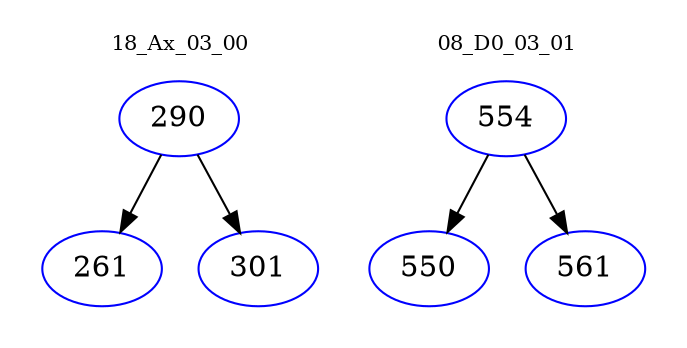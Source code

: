 digraph{
subgraph cluster_0 {
color = white
label = "18_Ax_03_00";
fontsize=10;
T0_290 [label="290", color="blue"]
T0_290 -> T0_261 [color="black"]
T0_261 [label="261", color="blue"]
T0_290 -> T0_301 [color="black"]
T0_301 [label="301", color="blue"]
}
subgraph cluster_1 {
color = white
label = "08_D0_03_01";
fontsize=10;
T1_554 [label="554", color="blue"]
T1_554 -> T1_550 [color="black"]
T1_550 [label="550", color="blue"]
T1_554 -> T1_561 [color="black"]
T1_561 [label="561", color="blue"]
}
}
